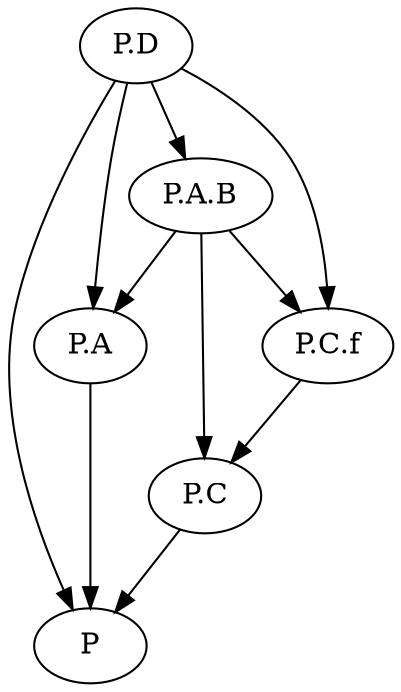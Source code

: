 digraph DependencyGraph {
	"P"
	"P.A" -> "P"
	"P.A.B" -> "P.A"
	"P.A.B" -> "P.C"
	"P.A.B" -> "P.C.f"
	"P.D" -> "P"
	"P.D" -> "P.A"
	"P.D" -> "P.A.B"
	"P.D" -> "P.C.f"
	"P.C" -> "P"
	"P.C.f" -> "P.C"
}